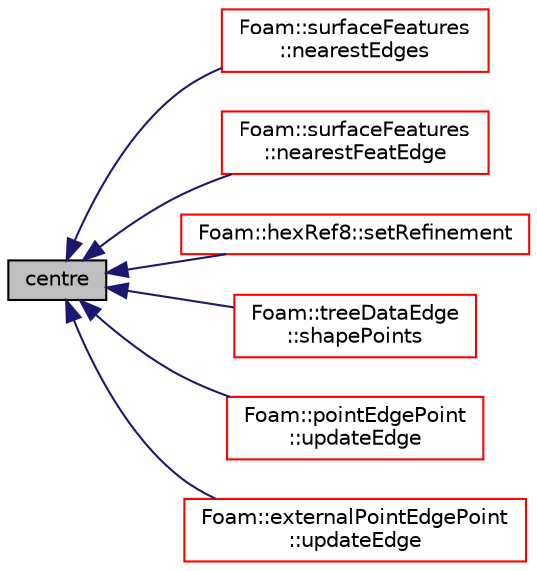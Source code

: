 digraph "centre"
{
  bgcolor="transparent";
  edge [fontname="Helvetica",fontsize="10",labelfontname="Helvetica",labelfontsize="10"];
  node [fontname="Helvetica",fontsize="10",shape=record];
  rankdir="LR";
  Node1 [label="centre",height=0.2,width=0.4,color="black", fillcolor="grey75", style="filled", fontcolor="black"];
  Node1 -> Node2 [dir="back",color="midnightblue",fontsize="10",style="solid",fontname="Helvetica"];
  Node2 [label="Foam::surfaceFeatures\l::nearestEdges",height=0.2,width=0.4,color="red",URL="$a02488.html#ad0730de914a7db6da70faf38494a489d",tooltip="Like nearestSamples but now gets nearest point on. "];
  Node1 -> Node3 [dir="back",color="midnightblue",fontsize="10",style="solid",fontname="Helvetica"];
  Node3 [label="Foam::surfaceFeatures\l::nearestFeatEdge",height=0.2,width=0.4,color="red",URL="$a02488.html#a1886e792c1c3df0142ae87adadbd7aef",tooltip="Find nearest feature edge to each surface edge. Uses the. "];
  Node1 -> Node4 [dir="back",color="midnightblue",fontsize="10",style="solid",fontname="Helvetica"];
  Node4 [label="Foam::hexRef8::setRefinement",height=0.2,width=0.4,color="red",URL="$a01011.html#a59cb8a999be096950b6cc4f7c457426b",tooltip="Insert refinement. All selected cells will be split into 8. "];
  Node1 -> Node5 [dir="back",color="midnightblue",fontsize="10",style="solid",fontname="Helvetica"];
  Node5 [label="Foam::treeDataEdge\l::shapePoints",height=0.2,width=0.4,color="red",URL="$a02683.html#a96a5d3469cd9e70fd39d89b3c4ca2f40",tooltip="Get representative point cloud for all shapes inside. "];
  Node1 -> Node6 [dir="back",color="midnightblue",fontsize="10",style="solid",fontname="Helvetica"];
  Node6 [label="Foam::pointEdgePoint\l::updateEdge",height=0.2,width=0.4,color="red",URL="$a01880.html#aedc0386af93b55819ff8b525e1dd89ae",tooltip="Influence of point on edge. "];
  Node1 -> Node7 [dir="back",color="midnightblue",fontsize="10",style="solid",fontname="Helvetica"];
  Node7 [label="Foam::externalPointEdgePoint\l::updateEdge",height=0.2,width=0.4,color="red",URL="$a00709.html#a90e0bea72f9f2257b171dcb6ccac8ed1",tooltip="Influence of point on edge. "];
}
